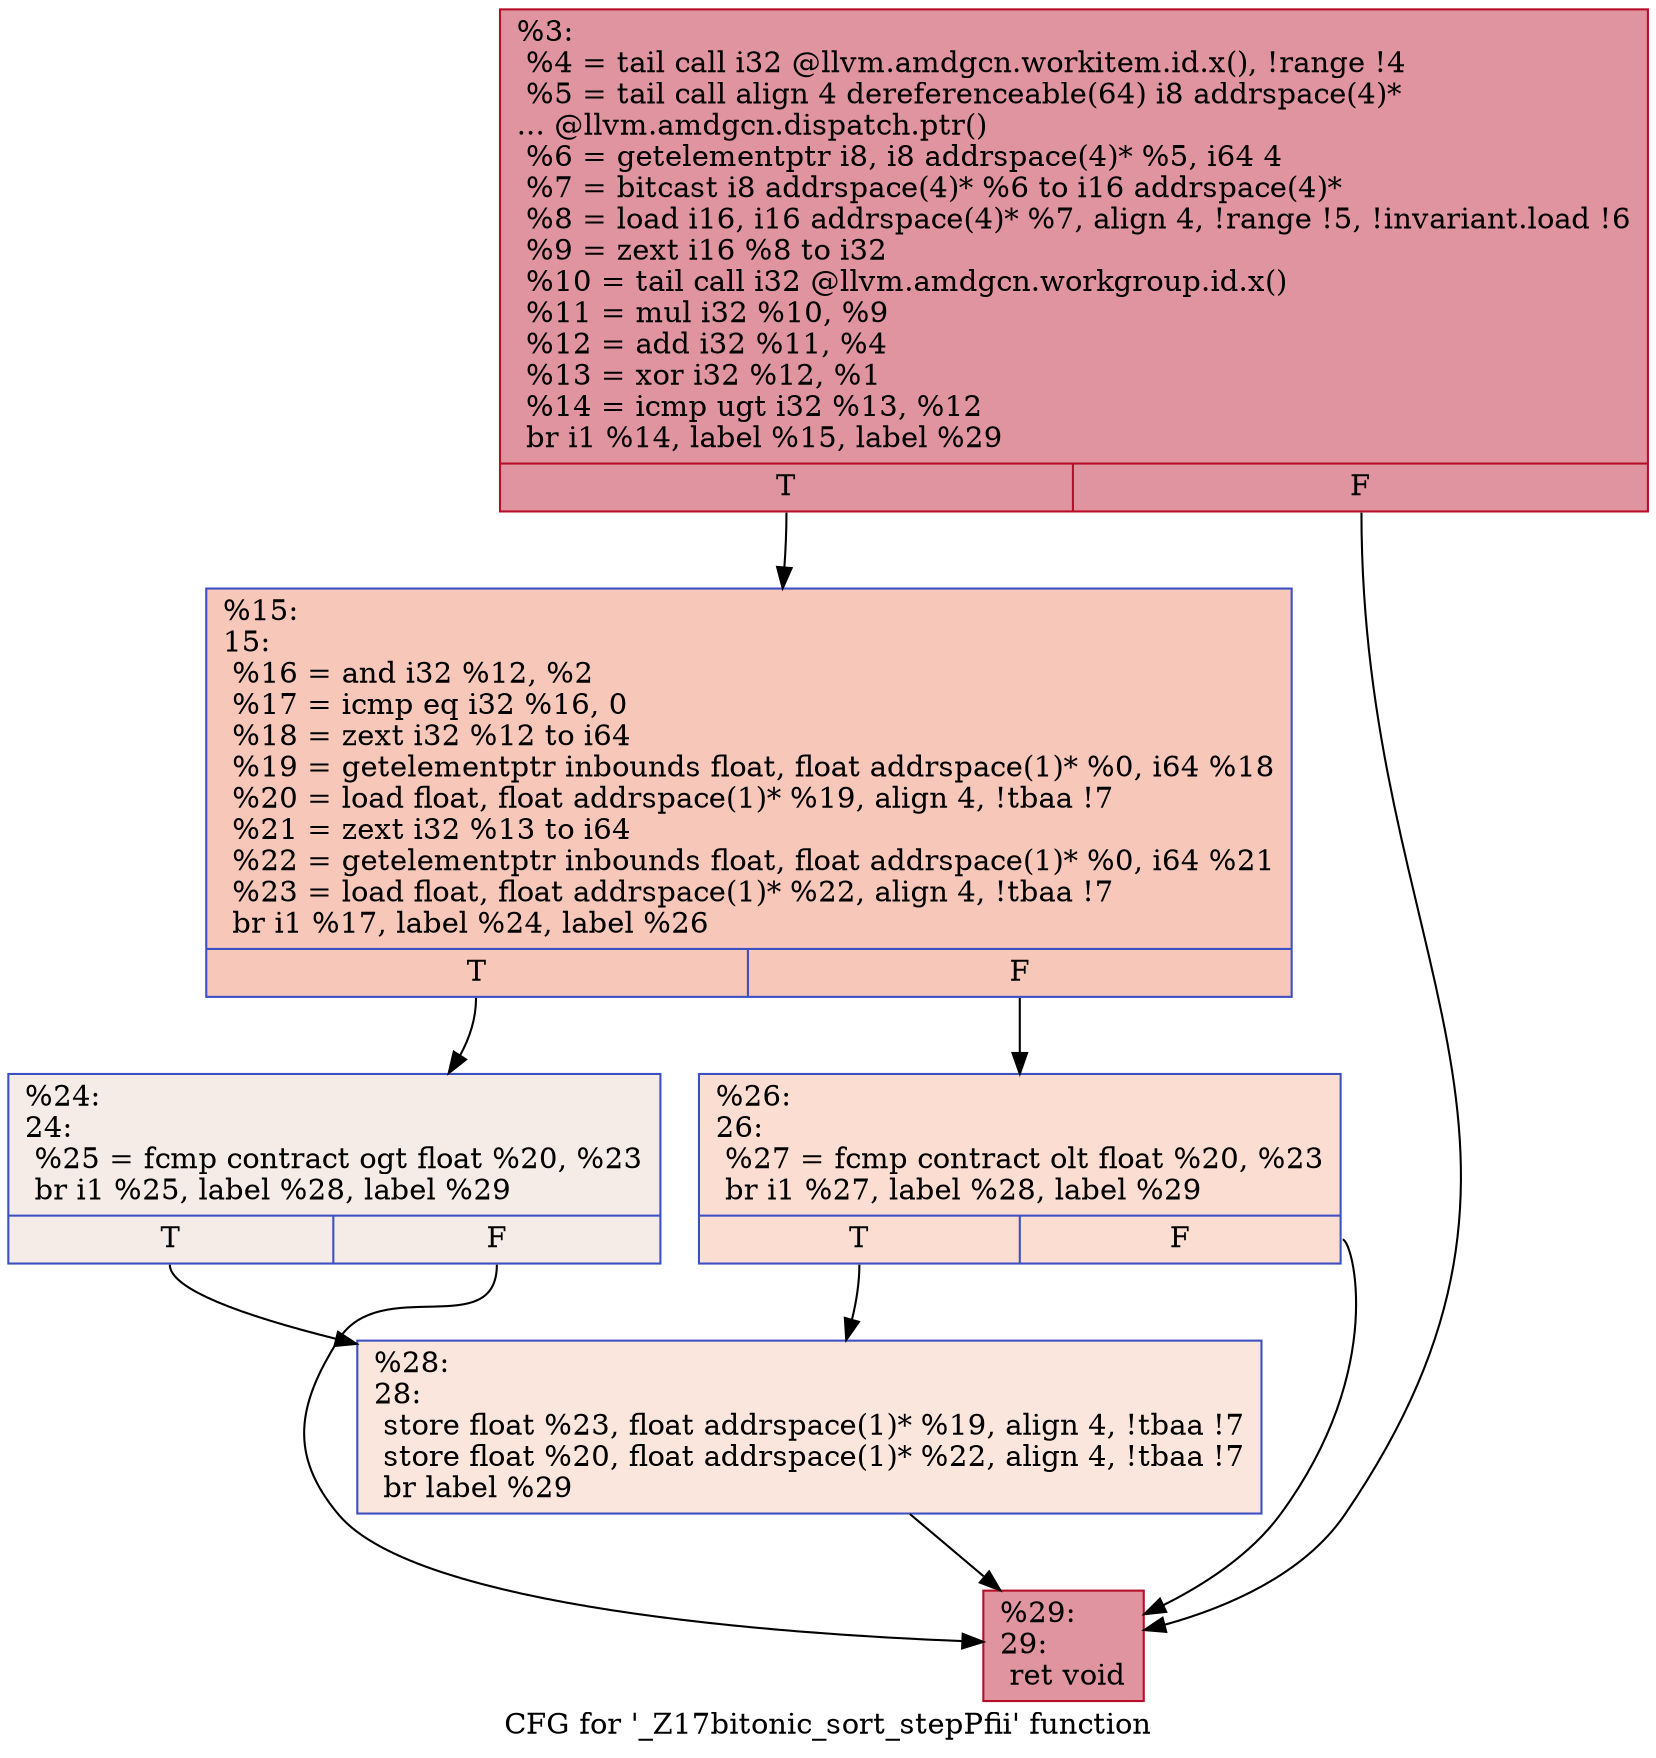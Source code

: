 digraph "CFG for '_Z17bitonic_sort_stepPfii' function" {
	label="CFG for '_Z17bitonic_sort_stepPfii' function";

	Node0x5981210 [shape=record,color="#b70d28ff", style=filled, fillcolor="#b70d2870",label="{%3:\l  %4 = tail call i32 @llvm.amdgcn.workitem.id.x(), !range !4\l  %5 = tail call align 4 dereferenceable(64) i8 addrspace(4)*\l... @llvm.amdgcn.dispatch.ptr()\l  %6 = getelementptr i8, i8 addrspace(4)* %5, i64 4\l  %7 = bitcast i8 addrspace(4)* %6 to i16 addrspace(4)*\l  %8 = load i16, i16 addrspace(4)* %7, align 4, !range !5, !invariant.load !6\l  %9 = zext i16 %8 to i32\l  %10 = tail call i32 @llvm.amdgcn.workgroup.id.x()\l  %11 = mul i32 %10, %9\l  %12 = add i32 %11, %4\l  %13 = xor i32 %12, %1\l  %14 = icmp ugt i32 %13, %12\l  br i1 %14, label %15, label %29\l|{<s0>T|<s1>F}}"];
	Node0x5981210:s0 -> Node0x5983140;
	Node0x5981210:s1 -> Node0x59831d0;
	Node0x5983140 [shape=record,color="#3d50c3ff", style=filled, fillcolor="#ec7f6370",label="{%15:\l15:                                               \l  %16 = and i32 %12, %2\l  %17 = icmp eq i32 %16, 0\l  %18 = zext i32 %12 to i64\l  %19 = getelementptr inbounds float, float addrspace(1)* %0, i64 %18\l  %20 = load float, float addrspace(1)* %19, align 4, !tbaa !7\l  %21 = zext i32 %13 to i64\l  %22 = getelementptr inbounds float, float addrspace(1)* %0, i64 %21\l  %23 = load float, float addrspace(1)* %22, align 4, !tbaa !7\l  br i1 %17, label %24, label %26\l|{<s0>T|<s1>F}}"];
	Node0x5983140:s0 -> Node0x5983f20;
	Node0x5983140:s1 -> Node0x5983fb0;
	Node0x5983f20 [shape=record,color="#3d50c3ff", style=filled, fillcolor="#ead5c970",label="{%24:\l24:                                               \l  %25 = fcmp contract ogt float %20, %23\l  br i1 %25, label %28, label %29\l|{<s0>T|<s1>F}}"];
	Node0x5983f20:s0 -> Node0x5984180;
	Node0x5983f20:s1 -> Node0x59831d0;
	Node0x5983fb0 [shape=record,color="#3d50c3ff", style=filled, fillcolor="#f7b39670",label="{%26:\l26:                                               \l  %27 = fcmp contract olt float %20, %23\l  br i1 %27, label %28, label %29\l|{<s0>T|<s1>F}}"];
	Node0x5983fb0:s0 -> Node0x5984180;
	Node0x5983fb0:s1 -> Node0x59831d0;
	Node0x5984180 [shape=record,color="#3d50c3ff", style=filled, fillcolor="#f3c7b170",label="{%28:\l28:                                               \l  store float %23, float addrspace(1)* %19, align 4, !tbaa !7\l  store float %20, float addrspace(1)* %22, align 4, !tbaa !7\l  br label %29\l}"];
	Node0x5984180 -> Node0x59831d0;
	Node0x59831d0 [shape=record,color="#b70d28ff", style=filled, fillcolor="#b70d2870",label="{%29:\l29:                                               \l  ret void\l}"];
}
